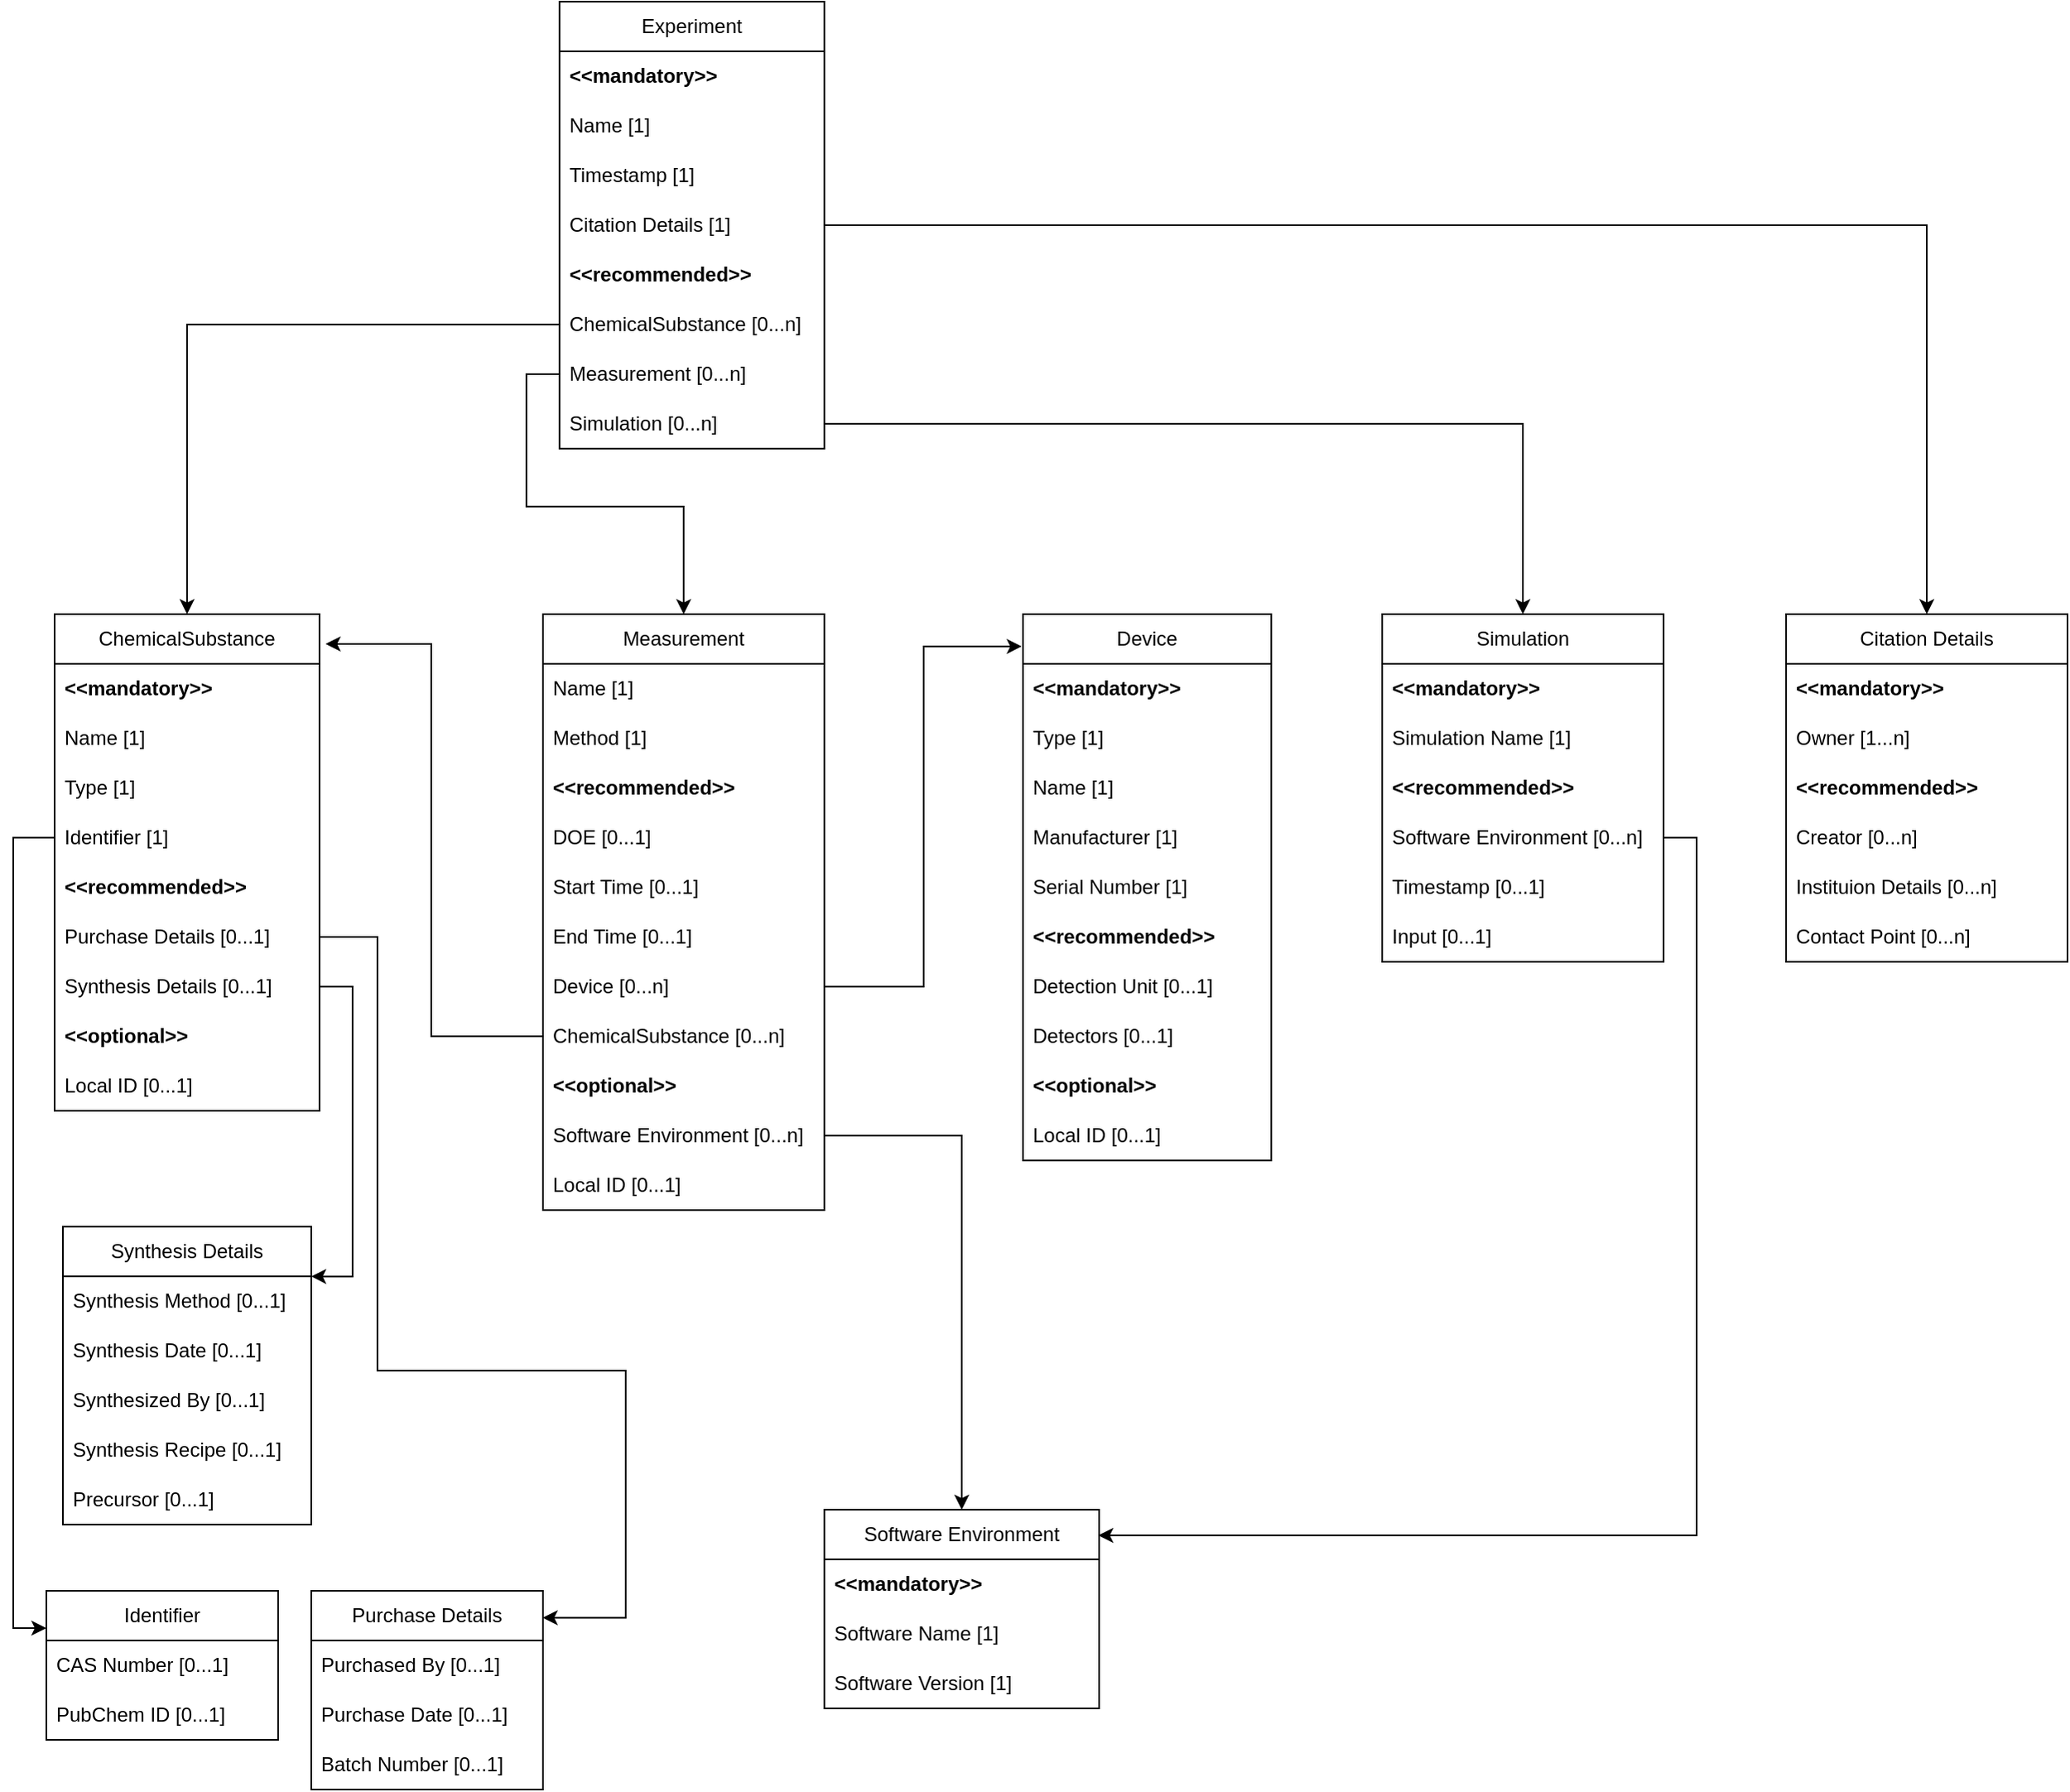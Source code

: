 <mxfile version="24.2.5" type="device">
  <diagram id="C5RBs43oDa-KdzZeNtuy" name="Page-1">
    <mxGraphModel dx="2485" dy="820" grid="1" gridSize="10" guides="1" tooltips="1" connect="1" arrows="1" fold="1" page="1" pageScale="1" pageWidth="827" pageHeight="1169" math="0" shadow="0">
      <root>
        <mxCell id="WIyWlLk6GJQsqaUBKTNV-0" />
        <mxCell id="WIyWlLk6GJQsqaUBKTNV-1" parent="WIyWlLk6GJQsqaUBKTNV-0" />
        <mxCell id="EKobumBswMbtHFOg2aBR-0" value="ChemicalSubstance" style="swimlane;fontStyle=0;childLayout=stackLayout;horizontal=1;startSize=30;horizontalStack=0;resizeParent=1;resizeParentMax=0;resizeLast=0;collapsible=1;marginBottom=0;whiteSpace=wrap;html=1;" parent="WIyWlLk6GJQsqaUBKTNV-1" vertex="1">
          <mxGeometry x="25" y="380" width="160" height="300" as="geometry">
            <mxRectangle x="420" y="280" width="100" height="30" as="alternateBounds" />
          </mxGeometry>
        </mxCell>
        <mxCell id="DsmH9tKTfaUi2F74CB2X-17" value="&lt;b&gt;&amp;lt;&amp;lt;mandatory&amp;gt;&amp;gt;&lt;/b&gt;" style="text;strokeColor=none;fillColor=none;align=left;verticalAlign=middle;spacingLeft=4;spacingRight=4;overflow=hidden;points=[[0,0.5],[1,0.5]];portConstraint=eastwest;rotatable=0;whiteSpace=wrap;html=1;" parent="EKobumBswMbtHFOg2aBR-0" vertex="1">
          <mxGeometry y="30" width="160" height="30" as="geometry" />
        </mxCell>
        <mxCell id="EKobumBswMbtHFOg2aBR-1" value="Name [1]" style="text;strokeColor=none;fillColor=none;align=left;verticalAlign=middle;spacingLeft=4;spacingRight=4;overflow=hidden;points=[[0,0.5],[1,0.5]];portConstraint=eastwest;rotatable=0;whiteSpace=wrap;html=1;" parent="EKobumBswMbtHFOg2aBR-0" vertex="1">
          <mxGeometry y="60" width="160" height="30" as="geometry" />
        </mxCell>
        <mxCell id="EKobumBswMbtHFOg2aBR-3" value="Type [1]" style="text;strokeColor=none;fillColor=none;align=left;verticalAlign=middle;spacingLeft=4;spacingRight=4;overflow=hidden;points=[[0,0.5],[1,0.5]];portConstraint=eastwest;rotatable=0;whiteSpace=wrap;html=1;" parent="EKobumBswMbtHFOg2aBR-0" vertex="1">
          <mxGeometry y="90" width="160" height="30" as="geometry" />
        </mxCell>
        <mxCell id="EKobumBswMbtHFOg2aBR-10" value="Identifier [1]" style="text;strokeColor=none;fillColor=none;align=left;verticalAlign=middle;spacingLeft=4;spacingRight=4;overflow=hidden;points=[[0,0.5],[1,0.5]];portConstraint=eastwest;rotatable=0;whiteSpace=wrap;html=1;" parent="EKobumBswMbtHFOg2aBR-0" vertex="1">
          <mxGeometry y="120" width="160" height="30" as="geometry" />
        </mxCell>
        <mxCell id="DsmH9tKTfaUi2F74CB2X-18" value="&lt;b&gt;&amp;lt;&amp;lt;recommended&amp;gt;&amp;gt;&lt;/b&gt;" style="text;strokeColor=none;fillColor=none;align=left;verticalAlign=middle;spacingLeft=4;spacingRight=4;overflow=hidden;points=[[0,0.5],[1,0.5]];portConstraint=eastwest;rotatable=0;whiteSpace=wrap;html=1;" parent="EKobumBswMbtHFOg2aBR-0" vertex="1">
          <mxGeometry y="150" width="160" height="30" as="geometry" />
        </mxCell>
        <mxCell id="DsmH9tKTfaUi2F74CB2X-0" value="Purchase Details [0...1]" style="text;strokeColor=none;fillColor=none;align=left;verticalAlign=middle;spacingLeft=4;spacingRight=4;overflow=hidden;points=[[0,0.5],[1,0.5]];portConstraint=eastwest;rotatable=0;whiteSpace=wrap;html=1;" parent="EKobumBswMbtHFOg2aBR-0" vertex="1">
          <mxGeometry y="180" width="160" height="30" as="geometry" />
        </mxCell>
        <mxCell id="EKobumBswMbtHFOg2aBR-39" value="Synthesis Details [0...1]" style="text;strokeColor=none;fillColor=none;align=left;verticalAlign=middle;spacingLeft=4;spacingRight=4;overflow=hidden;points=[[0,0.5],[1,0.5]];portConstraint=eastwest;rotatable=0;whiteSpace=wrap;html=1;" parent="EKobumBswMbtHFOg2aBR-0" vertex="1">
          <mxGeometry y="210" width="160" height="30" as="geometry" />
        </mxCell>
        <mxCell id="DsmH9tKTfaUi2F74CB2X-19" value="&lt;b&gt;&amp;lt;&amp;lt;optional&amp;gt;&amp;gt;&lt;/b&gt;" style="text;strokeColor=none;fillColor=none;align=left;verticalAlign=middle;spacingLeft=4;spacingRight=4;overflow=hidden;points=[[0,0.5],[1,0.5]];portConstraint=eastwest;rotatable=0;whiteSpace=wrap;html=1;" parent="EKobumBswMbtHFOg2aBR-0" vertex="1">
          <mxGeometry y="240" width="160" height="30" as="geometry" />
        </mxCell>
        <mxCell id="EKobumBswMbtHFOg2aBR-9" value="Local ID [0...1]" style="text;strokeColor=none;fillColor=none;align=left;verticalAlign=middle;spacingLeft=4;spacingRight=4;overflow=hidden;points=[[0,0.5],[1,0.5]];portConstraint=eastwest;rotatable=0;whiteSpace=wrap;html=1;" parent="EKobumBswMbtHFOg2aBR-0" vertex="1">
          <mxGeometry y="270" width="160" height="30" as="geometry" />
        </mxCell>
        <mxCell id="EKobumBswMbtHFOg2aBR-33" value="Device" style="swimlane;fontStyle=0;childLayout=stackLayout;horizontal=1;startSize=30;horizontalStack=0;resizeParent=1;resizeParentMax=0;resizeLast=0;collapsible=1;marginBottom=0;whiteSpace=wrap;html=1;" parent="WIyWlLk6GJQsqaUBKTNV-1" vertex="1">
          <mxGeometry x="610" y="380" width="150" height="330" as="geometry" />
        </mxCell>
        <mxCell id="DsmH9tKTfaUi2F74CB2X-23" value="&lt;b&gt;&amp;lt;&amp;lt;mandatory&amp;gt;&amp;gt;&lt;/b&gt;" style="text;strokeColor=none;fillColor=none;align=left;verticalAlign=middle;spacingLeft=4;spacingRight=4;overflow=hidden;points=[[0,0.5],[1,0.5]];portConstraint=eastwest;rotatable=0;whiteSpace=wrap;html=1;" parent="EKobumBswMbtHFOg2aBR-33" vertex="1">
          <mxGeometry y="30" width="150" height="30" as="geometry" />
        </mxCell>
        <mxCell id="EKobumBswMbtHFOg2aBR-34" value="Type [1]" style="text;strokeColor=none;fillColor=none;align=left;verticalAlign=middle;spacingLeft=4;spacingRight=4;overflow=hidden;points=[[0,0.5],[1,0.5]];portConstraint=eastwest;rotatable=0;whiteSpace=wrap;html=1;" parent="EKobumBswMbtHFOg2aBR-33" vertex="1">
          <mxGeometry y="60" width="150" height="30" as="geometry" />
        </mxCell>
        <mxCell id="EKobumBswMbtHFOg2aBR-35" value="Name [1]" style="text;strokeColor=none;fillColor=none;align=left;verticalAlign=middle;spacingLeft=4;spacingRight=4;overflow=hidden;points=[[0,0.5],[1,0.5]];portConstraint=eastwest;rotatable=0;whiteSpace=wrap;html=1;" parent="EKobumBswMbtHFOg2aBR-33" vertex="1">
          <mxGeometry y="90" width="150" height="30" as="geometry" />
        </mxCell>
        <mxCell id="EKobumBswMbtHFOg2aBR-36" value="Manufacturer [1]" style="text;strokeColor=none;fillColor=none;align=left;verticalAlign=middle;spacingLeft=4;spacingRight=4;overflow=hidden;points=[[0,0.5],[1,0.5]];portConstraint=eastwest;rotatable=0;whiteSpace=wrap;html=1;" parent="EKobumBswMbtHFOg2aBR-33" vertex="1">
          <mxGeometry y="120" width="150" height="30" as="geometry" />
        </mxCell>
        <mxCell id="UNPThFwmN5Gd8gu-VJee-18" value="Serial Number [1]" style="text;strokeColor=none;fillColor=none;align=left;verticalAlign=middle;spacingLeft=4;spacingRight=4;overflow=hidden;points=[[0,0.5],[1,0.5]];portConstraint=eastwest;rotatable=0;whiteSpace=wrap;html=1;" parent="EKobumBswMbtHFOg2aBR-33" vertex="1">
          <mxGeometry y="150" width="150" height="30" as="geometry" />
        </mxCell>
        <mxCell id="DsmH9tKTfaUi2F74CB2X-26" value="&lt;b&gt;&amp;lt;&amp;lt;recommended&amp;gt;&amp;gt;&lt;/b&gt;" style="text;strokeColor=none;fillColor=none;align=left;verticalAlign=middle;spacingLeft=4;spacingRight=4;overflow=hidden;points=[[0,0.5],[1,0.5]];portConstraint=eastwest;rotatable=0;whiteSpace=wrap;html=1;" parent="EKobumBswMbtHFOg2aBR-33" vertex="1">
          <mxGeometry y="180" width="150" height="30" as="geometry" />
        </mxCell>
        <mxCell id="EKobumBswMbtHFOg2aBR-40" value="Detection Unit [0...1]" style="text;strokeColor=none;fillColor=none;align=left;verticalAlign=middle;spacingLeft=4;spacingRight=4;overflow=hidden;points=[[0,0.5],[1,0.5]];portConstraint=eastwest;rotatable=0;whiteSpace=wrap;html=1;" parent="EKobumBswMbtHFOg2aBR-33" vertex="1">
          <mxGeometry y="210" width="150" height="30" as="geometry" />
        </mxCell>
        <mxCell id="UNPThFwmN5Gd8gu-VJee-17" value="Detectors [0...1]" style="text;strokeColor=none;fillColor=none;align=left;verticalAlign=middle;spacingLeft=4;spacingRight=4;overflow=hidden;points=[[0,0.5],[1,0.5]];portConstraint=eastwest;rotatable=0;whiteSpace=wrap;html=1;" parent="EKobumBswMbtHFOg2aBR-33" vertex="1">
          <mxGeometry y="240" width="150" height="30" as="geometry" />
        </mxCell>
        <mxCell id="DsmH9tKTfaUi2F74CB2X-27" value="&lt;b&gt;&amp;lt;&amp;lt;optional&amp;gt;&amp;gt;&lt;/b&gt;" style="text;strokeColor=none;fillColor=none;align=left;verticalAlign=middle;spacingLeft=4;spacingRight=4;overflow=hidden;points=[[0,0.5],[1,0.5]];portConstraint=eastwest;rotatable=0;whiteSpace=wrap;html=1;" parent="EKobumBswMbtHFOg2aBR-33" vertex="1">
          <mxGeometry y="270" width="150" height="30" as="geometry" />
        </mxCell>
        <mxCell id="EKobumBswMbtHFOg2aBR-37" value="Local ID [0...1]" style="text;strokeColor=none;fillColor=none;align=left;verticalAlign=middle;spacingLeft=4;spacingRight=4;overflow=hidden;points=[[0,0.5],[1,0.5]];portConstraint=eastwest;rotatable=0;whiteSpace=wrap;html=1;" parent="EKobumBswMbtHFOg2aBR-33" vertex="1">
          <mxGeometry y="300" width="150" height="30" as="geometry" />
        </mxCell>
        <mxCell id="EKobumBswMbtHFOg2aBR-41" value="Measurement" style="swimlane;fontStyle=0;childLayout=stackLayout;horizontal=1;startSize=30;horizontalStack=0;resizeParent=1;resizeParentMax=0;resizeLast=0;collapsible=1;marginBottom=0;whiteSpace=wrap;html=1;" parent="WIyWlLk6GJQsqaUBKTNV-1" vertex="1">
          <mxGeometry x="320" y="380" width="170" height="360" as="geometry" />
        </mxCell>
        <mxCell id="DsmH9tKTfaUi2F74CB2X-13" value="Name [1]" style="text;strokeColor=none;fillColor=none;align=left;verticalAlign=middle;spacingLeft=4;spacingRight=4;overflow=hidden;points=[[0,0.5],[1,0.5]];portConstraint=eastwest;rotatable=0;whiteSpace=wrap;html=1;" parent="EKobumBswMbtHFOg2aBR-41" vertex="1">
          <mxGeometry y="30" width="170" height="30" as="geometry" />
        </mxCell>
        <mxCell id="EKobumBswMbtHFOg2aBR-42" value="Meth&lt;span style=&quot;background-color: initial;&quot;&gt;od [1]&lt;/span&gt;" style="text;strokeColor=none;fillColor=none;align=left;verticalAlign=middle;spacingLeft=4;spacingRight=4;overflow=hidden;points=[[0,0.5],[1,0.5]];portConstraint=eastwest;rotatable=0;whiteSpace=wrap;html=1;" parent="EKobumBswMbtHFOg2aBR-41" vertex="1">
          <mxGeometry y="60" width="170" height="30" as="geometry" />
        </mxCell>
        <mxCell id="DsmH9tKTfaUi2F74CB2X-24" value="&lt;b&gt;&amp;lt;&amp;lt;recommended&amp;gt;&amp;gt;&lt;/b&gt;" style="text;strokeColor=none;fillColor=none;align=left;verticalAlign=middle;spacingLeft=4;spacingRight=4;overflow=hidden;points=[[0,0.5],[1,0.5]];portConstraint=eastwest;rotatable=0;whiteSpace=wrap;html=1;" parent="EKobumBswMbtHFOg2aBR-41" vertex="1">
          <mxGeometry y="90" width="170" height="30" as="geometry" />
        </mxCell>
        <mxCell id="EKobumBswMbtHFOg2aBR-44" value="DOE [0...1]" style="text;strokeColor=none;fillColor=none;align=left;verticalAlign=middle;spacingLeft=4;spacingRight=4;overflow=hidden;points=[[0,0.5],[1,0.5]];portConstraint=eastwest;rotatable=0;whiteSpace=wrap;html=1;" parent="EKobumBswMbtHFOg2aBR-41" vertex="1">
          <mxGeometry y="120" width="170" height="30" as="geometry" />
        </mxCell>
        <mxCell id="UNPThFwmN5Gd8gu-VJee-30" value="Start Time [0...1]" style="text;strokeColor=none;fillColor=none;align=left;verticalAlign=middle;spacingLeft=4;spacingRight=4;overflow=hidden;points=[[0,0.5],[1,0.5]];portConstraint=eastwest;rotatable=0;whiteSpace=wrap;html=1;" parent="EKobumBswMbtHFOg2aBR-41" vertex="1">
          <mxGeometry y="150" width="170" height="30" as="geometry" />
        </mxCell>
        <mxCell id="UNPThFwmN5Gd8gu-VJee-31" value="End Time [0...1]" style="text;strokeColor=none;fillColor=none;align=left;verticalAlign=middle;spacingLeft=4;spacingRight=4;overflow=hidden;points=[[0,0.5],[1,0.5]];portConstraint=eastwest;rotatable=0;whiteSpace=wrap;html=1;" parent="EKobumBswMbtHFOg2aBR-41" vertex="1">
          <mxGeometry y="180" width="170" height="30" as="geometry" />
        </mxCell>
        <mxCell id="UNPThFwmN5Gd8gu-VJee-35" value="Device [0...n]" style="text;strokeColor=none;fillColor=none;align=left;verticalAlign=middle;spacingLeft=4;spacingRight=4;overflow=hidden;points=[[0,0.5],[1,0.5]];portConstraint=eastwest;rotatable=0;whiteSpace=wrap;html=1;" parent="EKobumBswMbtHFOg2aBR-41" vertex="1">
          <mxGeometry y="210" width="170" height="30" as="geometry" />
        </mxCell>
        <mxCell id="UNPThFwmN5Gd8gu-VJee-33" value="ChemicalSubstance [0...n]" style="text;strokeColor=none;fillColor=none;align=left;verticalAlign=middle;spacingLeft=4;spacingRight=4;overflow=hidden;points=[[0,0.5],[1,0.5]];portConstraint=eastwest;rotatable=0;whiteSpace=wrap;html=1;" parent="EKobumBswMbtHFOg2aBR-41" vertex="1">
          <mxGeometry y="240" width="170" height="30" as="geometry" />
        </mxCell>
        <mxCell id="DsmH9tKTfaUi2F74CB2X-25" value="&lt;b&gt;&amp;lt;&amp;lt;optional&amp;gt;&amp;gt;&lt;/b&gt;" style="text;strokeColor=none;fillColor=none;align=left;verticalAlign=middle;spacingLeft=4;spacingRight=4;overflow=hidden;points=[[0,0.5],[1,0.5]];portConstraint=eastwest;rotatable=0;whiteSpace=wrap;html=1;" parent="EKobumBswMbtHFOg2aBR-41" vertex="1">
          <mxGeometry y="270" width="170" height="30" as="geometry" />
        </mxCell>
        <mxCell id="EKobumBswMbtHFOg2aBR-45" value="Software Environment [0...n]" style="text;strokeColor=none;fillColor=none;align=left;verticalAlign=middle;spacingLeft=4;spacingRight=4;overflow=hidden;points=[[0,0.5],[1,0.5]];portConstraint=eastwest;rotatable=0;whiteSpace=wrap;html=1;" parent="EKobumBswMbtHFOg2aBR-41" vertex="1">
          <mxGeometry y="300" width="170" height="30" as="geometry" />
        </mxCell>
        <mxCell id="UNPThFwmN5Gd8gu-VJee-29" value="Local ID [0...1]" style="text;strokeColor=none;fillColor=none;align=left;verticalAlign=middle;spacingLeft=4;spacingRight=4;overflow=hidden;points=[[0,0.5],[1,0.5]];portConstraint=eastwest;rotatable=0;whiteSpace=wrap;html=1;" parent="EKobumBswMbtHFOg2aBR-41" vertex="1">
          <mxGeometry y="330" width="170" height="30" as="geometry" />
        </mxCell>
        <mxCell id="DsmH9tKTfaUi2F74CB2X-5" value="Software Environment" style="swimlane;fontStyle=0;childLayout=stackLayout;horizontal=1;startSize=30;horizontalStack=0;resizeParent=1;resizeParentMax=0;resizeLast=0;collapsible=1;marginBottom=0;whiteSpace=wrap;html=1;" parent="WIyWlLk6GJQsqaUBKTNV-1" vertex="1">
          <mxGeometry x="490" y="921" width="166" height="120" as="geometry" />
        </mxCell>
        <mxCell id="DsmH9tKTfaUi2F74CB2X-20" value="&lt;b&gt;&amp;lt;&amp;lt;mandatory&amp;gt;&amp;gt;&lt;/b&gt;" style="text;strokeColor=none;fillColor=none;align=left;verticalAlign=middle;spacingLeft=4;spacingRight=4;overflow=hidden;points=[[0,0.5],[1,0.5]];portConstraint=eastwest;rotatable=0;whiteSpace=wrap;html=1;" parent="DsmH9tKTfaUi2F74CB2X-5" vertex="1">
          <mxGeometry y="30" width="166" height="30" as="geometry" />
        </mxCell>
        <mxCell id="DsmH9tKTfaUi2F74CB2X-6" value="Software Name [1]" style="text;strokeColor=none;fillColor=none;align=left;verticalAlign=middle;spacingLeft=4;spacingRight=4;overflow=hidden;points=[[0,0.5],[1,0.5]];portConstraint=eastwest;rotatable=0;whiteSpace=wrap;html=1;" parent="DsmH9tKTfaUi2F74CB2X-5" vertex="1">
          <mxGeometry y="60" width="166" height="30" as="geometry" />
        </mxCell>
        <mxCell id="DsmH9tKTfaUi2F74CB2X-7" value="Software Version [1]" style="text;strokeColor=none;fillColor=none;align=left;verticalAlign=middle;spacingLeft=4;spacingRight=4;overflow=hidden;points=[[0,0.5],[1,0.5]];portConstraint=eastwest;rotatable=0;whiteSpace=wrap;html=1;" parent="DsmH9tKTfaUi2F74CB2X-5" vertex="1">
          <mxGeometry y="90" width="166" height="30" as="geometry" />
        </mxCell>
        <mxCell id="DsmH9tKTfaUi2F74CB2X-9" value="Simulation" style="swimlane;fontStyle=0;childLayout=stackLayout;horizontal=1;startSize=30;horizontalStack=0;resizeParent=1;resizeParentMax=0;resizeLast=0;collapsible=1;marginBottom=0;whiteSpace=wrap;html=1;" parent="WIyWlLk6GJQsqaUBKTNV-1" vertex="1">
          <mxGeometry x="827" y="380" width="170" height="210" as="geometry" />
        </mxCell>
        <mxCell id="DsmH9tKTfaUi2F74CB2X-21" value="&lt;b&gt;&amp;lt;&amp;lt;mandatory&amp;gt;&amp;gt;&lt;/b&gt;" style="text;strokeColor=none;fillColor=none;align=left;verticalAlign=middle;spacingLeft=4;spacingRight=4;overflow=hidden;points=[[0,0.5],[1,0.5]];portConstraint=eastwest;rotatable=0;whiteSpace=wrap;html=1;" parent="DsmH9tKTfaUi2F74CB2X-9" vertex="1">
          <mxGeometry y="30" width="170" height="30" as="geometry" />
        </mxCell>
        <mxCell id="DsmH9tKTfaUi2F74CB2X-10" value="Simulation Name [1]" style="text;strokeColor=none;fillColor=none;align=left;verticalAlign=middle;spacingLeft=4;spacingRight=4;overflow=hidden;points=[[0,0.5],[1,0.5]];portConstraint=eastwest;rotatable=0;whiteSpace=wrap;html=1;" parent="DsmH9tKTfaUi2F74CB2X-9" vertex="1">
          <mxGeometry y="60" width="170" height="30" as="geometry" />
        </mxCell>
        <mxCell id="DsmH9tKTfaUi2F74CB2X-28" value="&lt;b&gt;&amp;lt;&amp;lt;recommended&amp;gt;&amp;gt;&lt;/b&gt;" style="text;strokeColor=none;fillColor=none;align=left;verticalAlign=middle;spacingLeft=4;spacingRight=4;overflow=hidden;points=[[0,0.5],[1,0.5]];portConstraint=eastwest;rotatable=0;whiteSpace=wrap;html=1;" parent="DsmH9tKTfaUi2F74CB2X-9" vertex="1">
          <mxGeometry y="90" width="170" height="30" as="geometry" />
        </mxCell>
        <mxCell id="DsmH9tKTfaUi2F74CB2X-14" value="Software Environment [0...n]" style="text;strokeColor=none;fillColor=none;align=left;verticalAlign=middle;spacingLeft=4;spacingRight=4;overflow=hidden;points=[[0,0.5],[1,0.5]];portConstraint=eastwest;rotatable=0;whiteSpace=wrap;html=1;" parent="DsmH9tKTfaUi2F74CB2X-9" vertex="1">
          <mxGeometry y="120" width="170" height="30" as="geometry" />
        </mxCell>
        <mxCell id="DsmH9tKTfaUi2F74CB2X-11" value="Timestamp [0...1]" style="text;strokeColor=none;fillColor=none;align=left;verticalAlign=middle;spacingLeft=4;spacingRight=4;overflow=hidden;points=[[0,0.5],[1,0.5]];portConstraint=eastwest;rotatable=0;whiteSpace=wrap;html=1;" parent="DsmH9tKTfaUi2F74CB2X-9" vertex="1">
          <mxGeometry y="150" width="170" height="30" as="geometry" />
        </mxCell>
        <mxCell id="UNPThFwmN5Gd8gu-VJee-19" value="Input [0...1]" style="text;strokeColor=none;fillColor=none;align=left;verticalAlign=middle;spacingLeft=4;spacingRight=4;overflow=hidden;points=[[0,0.5],[1,0.5]];portConstraint=eastwest;rotatable=0;whiteSpace=wrap;html=1;" parent="DsmH9tKTfaUi2F74CB2X-9" vertex="1">
          <mxGeometry y="180" width="170" height="30" as="geometry" />
        </mxCell>
        <mxCell id="DsmH9tKTfaUi2F74CB2X-16" style="edgeStyle=orthogonalEdgeStyle;rounded=0;orthogonalLoop=1;jettySize=auto;html=1;entryX=0.5;entryY=0;entryDx=0;entryDy=0;" parent="WIyWlLk6GJQsqaUBKTNV-1" source="EKobumBswMbtHFOg2aBR-45" target="DsmH9tKTfaUi2F74CB2X-5" edge="1">
          <mxGeometry relative="1" as="geometry" />
        </mxCell>
        <mxCell id="vhNrHri5SIxfqszlwcpx-0" value="Identifier" style="swimlane;fontStyle=0;childLayout=stackLayout;horizontal=1;startSize=30;horizontalStack=0;resizeParent=1;resizeParentMax=0;resizeLast=0;collapsible=1;marginBottom=0;whiteSpace=wrap;html=1;" parent="WIyWlLk6GJQsqaUBKTNV-1" vertex="1">
          <mxGeometry x="20" y="970" width="140" height="90" as="geometry" />
        </mxCell>
        <mxCell id="vhNrHri5SIxfqszlwcpx-1" value="CAS Number [0...1]" style="text;strokeColor=none;fillColor=none;align=left;verticalAlign=middle;spacingLeft=4;spacingRight=4;overflow=hidden;points=[[0,0.5],[1,0.5]];portConstraint=eastwest;rotatable=0;whiteSpace=wrap;html=1;" parent="vhNrHri5SIxfqszlwcpx-0" vertex="1">
          <mxGeometry y="30" width="140" height="30" as="geometry" />
        </mxCell>
        <mxCell id="UNPThFwmN5Gd8gu-VJee-0" value="PubChem ID [0...1]" style="text;strokeColor=none;fillColor=none;align=left;verticalAlign=middle;spacingLeft=4;spacingRight=4;overflow=hidden;points=[[0,0.5],[1,0.5]];portConstraint=eastwest;rotatable=0;whiteSpace=wrap;html=1;" parent="vhNrHri5SIxfqszlwcpx-0" vertex="1">
          <mxGeometry y="60" width="140" height="30" as="geometry" />
        </mxCell>
        <mxCell id="vhNrHri5SIxfqszlwcpx-6" style="edgeStyle=orthogonalEdgeStyle;rounded=0;orthogonalLoop=1;jettySize=auto;html=1;exitX=1;exitY=0.5;exitDx=0;exitDy=0;entryX=0.997;entryY=0.129;entryDx=0;entryDy=0;entryPerimeter=0;" parent="WIyWlLk6GJQsqaUBKTNV-1" source="DsmH9tKTfaUi2F74CB2X-14" target="DsmH9tKTfaUi2F74CB2X-5" edge="1">
          <mxGeometry relative="1" as="geometry" />
        </mxCell>
        <mxCell id="vhNrHri5SIxfqszlwcpx-7" value="Experiment" style="swimlane;fontStyle=0;childLayout=stackLayout;horizontal=1;startSize=30;horizontalStack=0;resizeParent=1;resizeParentMax=0;resizeLast=0;collapsible=1;marginBottom=0;whiteSpace=wrap;html=1;" parent="WIyWlLk6GJQsqaUBKTNV-1" vertex="1">
          <mxGeometry x="330" y="10" width="160" height="270" as="geometry" />
        </mxCell>
        <mxCell id="DsmH9tKTfaUi2F74CB2X-22" value="&lt;b&gt;&amp;lt;&amp;lt;mandatory&amp;gt;&amp;gt;&lt;/b&gt;" style="text;strokeColor=none;fillColor=none;align=left;verticalAlign=middle;spacingLeft=4;spacingRight=4;overflow=hidden;points=[[0,0.5],[1,0.5]];portConstraint=eastwest;rotatable=0;whiteSpace=wrap;html=1;" parent="vhNrHri5SIxfqszlwcpx-7" vertex="1">
          <mxGeometry y="30" width="160" height="30" as="geometry" />
        </mxCell>
        <mxCell id="vhNrHri5SIxfqszlwcpx-8" value="Name [1]" style="text;strokeColor=none;fillColor=none;align=left;verticalAlign=middle;spacingLeft=4;spacingRight=4;overflow=hidden;points=[[0,0.5],[1,0.5]];portConstraint=eastwest;rotatable=0;whiteSpace=wrap;html=1;" parent="vhNrHri5SIxfqszlwcpx-7" vertex="1">
          <mxGeometry y="60" width="160" height="30" as="geometry" />
        </mxCell>
        <mxCell id="vhNrHri5SIxfqszlwcpx-9" value="Timestamp [1]" style="text;strokeColor=none;fillColor=none;align=left;verticalAlign=middle;spacingLeft=4;spacingRight=4;overflow=hidden;points=[[0,0.5],[1,0.5]];portConstraint=eastwest;rotatable=0;whiteSpace=wrap;html=1;" parent="vhNrHri5SIxfqszlwcpx-7" vertex="1">
          <mxGeometry y="90" width="160" height="30" as="geometry" />
        </mxCell>
        <mxCell id="UNPThFwmN5Gd8gu-VJee-27" value="Citation Details [1]" style="text;strokeColor=none;fillColor=none;align=left;verticalAlign=middle;spacingLeft=4;spacingRight=4;overflow=hidden;points=[[0,0.5],[1,0.5]];portConstraint=eastwest;rotatable=0;whiteSpace=wrap;html=1;" parent="vhNrHri5SIxfqszlwcpx-7" vertex="1">
          <mxGeometry y="120" width="160" height="30" as="geometry" />
        </mxCell>
        <mxCell id="GNuaiTNK6_fQNoJ03sIn-1" value="&lt;b&gt;&amp;lt;&amp;lt;recommended&amp;gt;&amp;gt;&lt;/b&gt;" style="text;strokeColor=none;fillColor=none;align=left;verticalAlign=middle;spacingLeft=4;spacingRight=4;overflow=hidden;points=[[0,0.5],[1,0.5]];portConstraint=eastwest;rotatable=0;whiteSpace=wrap;html=1;" parent="vhNrHri5SIxfqszlwcpx-7" vertex="1">
          <mxGeometry y="150" width="160" height="30" as="geometry" />
        </mxCell>
        <mxCell id="vhNrHri5SIxfqszlwcpx-10" value="ChemicalSubstance [0...n]" style="text;strokeColor=none;fillColor=none;align=left;verticalAlign=middle;spacingLeft=4;spacingRight=4;overflow=hidden;points=[[0,0.5],[1,0.5]];portConstraint=eastwest;rotatable=0;whiteSpace=wrap;html=1;" parent="vhNrHri5SIxfqszlwcpx-7" vertex="1">
          <mxGeometry y="180" width="160" height="30" as="geometry" />
        </mxCell>
        <mxCell id="vhNrHri5SIxfqszlwcpx-13" value="Measurement [0...n]" style="text;strokeColor=none;fillColor=none;align=left;verticalAlign=middle;spacingLeft=4;spacingRight=4;overflow=hidden;points=[[0,0.5],[1,0.5]];portConstraint=eastwest;rotatable=0;whiteSpace=wrap;html=1;" parent="vhNrHri5SIxfqszlwcpx-7" vertex="1">
          <mxGeometry y="210" width="160" height="30" as="geometry" />
        </mxCell>
        <mxCell id="vhNrHri5SIxfqszlwcpx-14" value="Simulation [0...n]" style="text;strokeColor=none;fillColor=none;align=left;verticalAlign=middle;spacingLeft=4;spacingRight=4;overflow=hidden;points=[[0,0.5],[1,0.5]];portConstraint=eastwest;rotatable=0;whiteSpace=wrap;html=1;" parent="vhNrHri5SIxfqszlwcpx-7" vertex="1">
          <mxGeometry y="240" width="160" height="30" as="geometry" />
        </mxCell>
        <mxCell id="vhNrHri5SIxfqszlwcpx-16" style="edgeStyle=orthogonalEdgeStyle;rounded=0;orthogonalLoop=1;jettySize=auto;html=1;entryX=0.5;entryY=0;entryDx=0;entryDy=0;" parent="WIyWlLk6GJQsqaUBKTNV-1" source="vhNrHri5SIxfqszlwcpx-14" target="DsmH9tKTfaUi2F74CB2X-9" edge="1">
          <mxGeometry relative="1" as="geometry" />
        </mxCell>
        <mxCell id="vhNrHri5SIxfqszlwcpx-18" style="edgeStyle=orthogonalEdgeStyle;rounded=0;orthogonalLoop=1;jettySize=auto;html=1;exitX=0;exitY=0.5;exitDx=0;exitDy=0;entryX=0.5;entryY=0;entryDx=0;entryDy=0;" parent="WIyWlLk6GJQsqaUBKTNV-1" source="vhNrHri5SIxfqszlwcpx-10" target="EKobumBswMbtHFOg2aBR-0" edge="1">
          <mxGeometry relative="1" as="geometry" />
        </mxCell>
        <mxCell id="UNPThFwmN5Gd8gu-VJee-3" value="Purchase Details" style="swimlane;fontStyle=0;childLayout=stackLayout;horizontal=1;startSize=30;horizontalStack=0;resizeParent=1;resizeParentMax=0;resizeLast=0;collapsible=1;marginBottom=0;whiteSpace=wrap;html=1;" parent="WIyWlLk6GJQsqaUBKTNV-1" vertex="1">
          <mxGeometry x="180" y="970" width="140" height="120" as="geometry" />
        </mxCell>
        <mxCell id="UNPThFwmN5Gd8gu-VJee-4" value="Purchased By [0...1]" style="text;strokeColor=none;fillColor=none;align=left;verticalAlign=middle;spacingLeft=4;spacingRight=4;overflow=hidden;points=[[0,0.5],[1,0.5]];portConstraint=eastwest;rotatable=0;whiteSpace=wrap;html=1;" parent="UNPThFwmN5Gd8gu-VJee-3" vertex="1">
          <mxGeometry y="30" width="140" height="30" as="geometry" />
        </mxCell>
        <mxCell id="UNPThFwmN5Gd8gu-VJee-5" value="Purchase Date [0...1]" style="text;strokeColor=none;fillColor=none;align=left;verticalAlign=middle;spacingLeft=4;spacingRight=4;overflow=hidden;points=[[0,0.5],[1,0.5]];portConstraint=eastwest;rotatable=0;whiteSpace=wrap;html=1;" parent="UNPThFwmN5Gd8gu-VJee-3" vertex="1">
          <mxGeometry y="60" width="140" height="30" as="geometry" />
        </mxCell>
        <mxCell id="UNPThFwmN5Gd8gu-VJee-6" value="Batch Number [0...1]" style="text;strokeColor=none;fillColor=none;align=left;verticalAlign=middle;spacingLeft=4;spacingRight=4;overflow=hidden;points=[[0,0.5],[1,0.5]];portConstraint=eastwest;rotatable=0;whiteSpace=wrap;html=1;" parent="UNPThFwmN5Gd8gu-VJee-3" vertex="1">
          <mxGeometry y="90" width="140" height="30" as="geometry" />
        </mxCell>
        <mxCell id="UNPThFwmN5Gd8gu-VJee-7" style="edgeStyle=orthogonalEdgeStyle;rounded=0;orthogonalLoop=1;jettySize=auto;html=1;exitX=0;exitY=0.5;exitDx=0;exitDy=0;entryX=0;entryY=0.25;entryDx=0;entryDy=0;" parent="WIyWlLk6GJQsqaUBKTNV-1" source="EKobumBswMbtHFOg2aBR-10" target="vhNrHri5SIxfqszlwcpx-0" edge="1">
          <mxGeometry relative="1" as="geometry">
            <mxPoint y="831" as="targetPoint" />
          </mxGeometry>
        </mxCell>
        <mxCell id="UNPThFwmN5Gd8gu-VJee-9" style="edgeStyle=orthogonalEdgeStyle;rounded=0;orthogonalLoop=1;jettySize=auto;html=1;exitX=1;exitY=0.5;exitDx=0;exitDy=0;entryX=0.999;entryY=0.135;entryDx=0;entryDy=0;entryPerimeter=0;" parent="WIyWlLk6GJQsqaUBKTNV-1" source="DsmH9tKTfaUi2F74CB2X-0" target="UNPThFwmN5Gd8gu-VJee-3" edge="1">
          <mxGeometry relative="1" as="geometry">
            <mxPoint x="210" y="516" as="targetPoint" />
            <Array as="points">
              <mxPoint x="220" y="575" />
              <mxPoint x="220" y="837" />
              <mxPoint x="370" y="837" />
              <mxPoint x="370" y="986" />
            </Array>
          </mxGeometry>
        </mxCell>
        <mxCell id="UNPThFwmN5Gd8gu-VJee-10" value="Synthesis Details" style="swimlane;fontStyle=0;childLayout=stackLayout;horizontal=1;startSize=30;horizontalStack=0;resizeParent=1;resizeParentMax=0;resizeLast=0;collapsible=1;marginBottom=0;whiteSpace=wrap;html=1;" parent="WIyWlLk6GJQsqaUBKTNV-1" vertex="1">
          <mxGeometry x="30" y="750" width="150" height="180" as="geometry" />
        </mxCell>
        <mxCell id="UNPThFwmN5Gd8gu-VJee-11" value="Synthesis Method [0...1]" style="text;strokeColor=none;fillColor=none;align=left;verticalAlign=middle;spacingLeft=4;spacingRight=4;overflow=hidden;points=[[0,0.5],[1,0.5]];portConstraint=eastwest;rotatable=0;whiteSpace=wrap;html=1;" parent="UNPThFwmN5Gd8gu-VJee-10" vertex="1">
          <mxGeometry y="30" width="150" height="30" as="geometry" />
        </mxCell>
        <mxCell id="UNPThFwmN5Gd8gu-VJee-12" value="Synthesis Date [0...1]" style="text;strokeColor=none;fillColor=none;align=left;verticalAlign=middle;spacingLeft=4;spacingRight=4;overflow=hidden;points=[[0,0.5],[1,0.5]];portConstraint=eastwest;rotatable=0;whiteSpace=wrap;html=1;" parent="UNPThFwmN5Gd8gu-VJee-10" vertex="1">
          <mxGeometry y="60" width="150" height="30" as="geometry" />
        </mxCell>
        <mxCell id="UNPThFwmN5Gd8gu-VJee-13" value="Synthesized By [0...1]" style="text;strokeColor=none;fillColor=none;align=left;verticalAlign=middle;spacingLeft=4;spacingRight=4;overflow=hidden;points=[[0,0.5],[1,0.5]];portConstraint=eastwest;rotatable=0;whiteSpace=wrap;html=1;" parent="UNPThFwmN5Gd8gu-VJee-10" vertex="1">
          <mxGeometry y="90" width="150" height="30" as="geometry" />
        </mxCell>
        <mxCell id="UNPThFwmN5Gd8gu-VJee-14" value="Synthesis Recipe [0...1]" style="text;strokeColor=none;fillColor=none;align=left;verticalAlign=middle;spacingLeft=4;spacingRight=4;overflow=hidden;points=[[0,0.5],[1,0.5]];portConstraint=eastwest;rotatable=0;whiteSpace=wrap;html=1;" parent="UNPThFwmN5Gd8gu-VJee-10" vertex="1">
          <mxGeometry y="120" width="150" height="30" as="geometry" />
        </mxCell>
        <mxCell id="UNPThFwmN5Gd8gu-VJee-15" value="Precursor [0...1]" style="text;strokeColor=none;fillColor=none;align=left;verticalAlign=middle;spacingLeft=4;spacingRight=4;overflow=hidden;points=[[0,0.5],[1,0.5]];portConstraint=eastwest;rotatable=0;whiteSpace=wrap;html=1;" parent="UNPThFwmN5Gd8gu-VJee-10" vertex="1">
          <mxGeometry y="150" width="150" height="30" as="geometry" />
        </mxCell>
        <mxCell id="UNPThFwmN5Gd8gu-VJee-16" style="edgeStyle=orthogonalEdgeStyle;rounded=0;orthogonalLoop=1;jettySize=auto;html=1;exitX=1;exitY=0.5;exitDx=0;exitDy=0;entryX=1;entryY=0.167;entryDx=0;entryDy=0;entryPerimeter=0;" parent="WIyWlLk6GJQsqaUBKTNV-1" source="EKobumBswMbtHFOg2aBR-39" target="UNPThFwmN5Gd8gu-VJee-10" edge="1">
          <mxGeometry relative="1" as="geometry">
            <mxPoint x="210" y="546.286" as="targetPoint" />
          </mxGeometry>
        </mxCell>
        <mxCell id="UNPThFwmN5Gd8gu-VJee-20" value="Citation Details" style="swimlane;fontStyle=0;childLayout=stackLayout;horizontal=1;startSize=30;horizontalStack=0;resizeParent=1;resizeParentMax=0;resizeLast=0;collapsible=1;marginBottom=0;whiteSpace=wrap;html=1;" parent="WIyWlLk6GJQsqaUBKTNV-1" vertex="1">
          <mxGeometry x="1071" y="380" width="170" height="210" as="geometry" />
        </mxCell>
        <mxCell id="UNPThFwmN5Gd8gu-VJee-21" value="&lt;b&gt;&amp;lt;&amp;lt;mandatory&amp;gt;&amp;gt;&lt;/b&gt;" style="text;strokeColor=none;fillColor=none;align=left;verticalAlign=middle;spacingLeft=4;spacingRight=4;overflow=hidden;points=[[0,0.5],[1,0.5]];portConstraint=eastwest;rotatable=0;whiteSpace=wrap;html=1;" parent="UNPThFwmN5Gd8gu-VJee-20" vertex="1">
          <mxGeometry y="30" width="170" height="30" as="geometry" />
        </mxCell>
        <mxCell id="UNPThFwmN5Gd8gu-VJee-22" value="Owner [1...n]" style="text;strokeColor=none;fillColor=none;align=left;verticalAlign=middle;spacingLeft=4;spacingRight=4;overflow=hidden;points=[[0,0.5],[1,0.5]];portConstraint=eastwest;rotatable=0;whiteSpace=wrap;html=1;" parent="UNPThFwmN5Gd8gu-VJee-20" vertex="1">
          <mxGeometry y="60" width="170" height="30" as="geometry" />
        </mxCell>
        <mxCell id="UNPThFwmN5Gd8gu-VJee-23" value="&lt;b&gt;&amp;lt;&amp;lt;recommended&amp;gt;&amp;gt;&lt;/b&gt;" style="text;strokeColor=none;fillColor=none;align=left;verticalAlign=middle;spacingLeft=4;spacingRight=4;overflow=hidden;points=[[0,0.5],[1,0.5]];portConstraint=eastwest;rotatable=0;whiteSpace=wrap;html=1;" parent="UNPThFwmN5Gd8gu-VJee-20" vertex="1">
          <mxGeometry y="90" width="170" height="30" as="geometry" />
        </mxCell>
        <mxCell id="UNPThFwmN5Gd8gu-VJee-24" value="Creator [0...n]" style="text;strokeColor=none;fillColor=none;align=left;verticalAlign=middle;spacingLeft=4;spacingRight=4;overflow=hidden;points=[[0,0.5],[1,0.5]];portConstraint=eastwest;rotatable=0;whiteSpace=wrap;html=1;" parent="UNPThFwmN5Gd8gu-VJee-20" vertex="1">
          <mxGeometry y="120" width="170" height="30" as="geometry" />
        </mxCell>
        <mxCell id="UNPThFwmN5Gd8gu-VJee-25" value="Instituion Details [0...n]" style="text;strokeColor=none;fillColor=none;align=left;verticalAlign=middle;spacingLeft=4;spacingRight=4;overflow=hidden;points=[[0,0.5],[1,0.5]];portConstraint=eastwest;rotatable=0;whiteSpace=wrap;html=1;" parent="UNPThFwmN5Gd8gu-VJee-20" vertex="1">
          <mxGeometry y="150" width="170" height="30" as="geometry" />
        </mxCell>
        <mxCell id="UNPThFwmN5Gd8gu-VJee-26" value="Contact Point [0...n]" style="text;strokeColor=none;fillColor=none;align=left;verticalAlign=middle;spacingLeft=4;spacingRight=4;overflow=hidden;points=[[0,0.5],[1,0.5]];portConstraint=eastwest;rotatable=0;whiteSpace=wrap;html=1;" parent="UNPThFwmN5Gd8gu-VJee-20" vertex="1">
          <mxGeometry y="180" width="170" height="30" as="geometry" />
        </mxCell>
        <mxCell id="UNPThFwmN5Gd8gu-VJee-28" style="edgeStyle=orthogonalEdgeStyle;rounded=0;orthogonalLoop=1;jettySize=auto;html=1;exitX=1;exitY=0.5;exitDx=0;exitDy=0;entryX=0.5;entryY=0;entryDx=0;entryDy=0;" parent="WIyWlLk6GJQsqaUBKTNV-1" source="UNPThFwmN5Gd8gu-VJee-27" target="UNPThFwmN5Gd8gu-VJee-20" edge="1">
          <mxGeometry relative="1" as="geometry" />
        </mxCell>
        <mxCell id="UNPThFwmN5Gd8gu-VJee-32" style="edgeStyle=orthogonalEdgeStyle;rounded=0;orthogonalLoop=1;jettySize=auto;html=1;exitX=0;exitY=0.5;exitDx=0;exitDy=0;entryX=0.5;entryY=0;entryDx=0;entryDy=0;" parent="WIyWlLk6GJQsqaUBKTNV-1" source="vhNrHri5SIxfqszlwcpx-13" target="EKobumBswMbtHFOg2aBR-41" edge="1">
          <mxGeometry relative="1" as="geometry" />
        </mxCell>
        <mxCell id="UNPThFwmN5Gd8gu-VJee-34" style="edgeStyle=orthogonalEdgeStyle;rounded=0;orthogonalLoop=1;jettySize=auto;html=1;exitX=0;exitY=0.5;exitDx=0;exitDy=0;entryX=1.023;entryY=0.06;entryDx=0;entryDy=0;entryPerimeter=0;" parent="WIyWlLk6GJQsqaUBKTNV-1" source="UNPThFwmN5Gd8gu-VJee-33" target="EKobumBswMbtHFOg2aBR-0" edge="1">
          <mxGeometry relative="1" as="geometry" />
        </mxCell>
        <mxCell id="UNPThFwmN5Gd8gu-VJee-36" style="edgeStyle=orthogonalEdgeStyle;rounded=0;orthogonalLoop=1;jettySize=auto;html=1;exitX=1;exitY=0.5;exitDx=0;exitDy=0;entryX=-0.005;entryY=0.059;entryDx=0;entryDy=0;entryPerimeter=0;" parent="WIyWlLk6GJQsqaUBKTNV-1" source="UNPThFwmN5Gd8gu-VJee-35" target="EKobumBswMbtHFOg2aBR-33" edge="1">
          <mxGeometry relative="1" as="geometry" />
        </mxCell>
      </root>
    </mxGraphModel>
  </diagram>
</mxfile>
